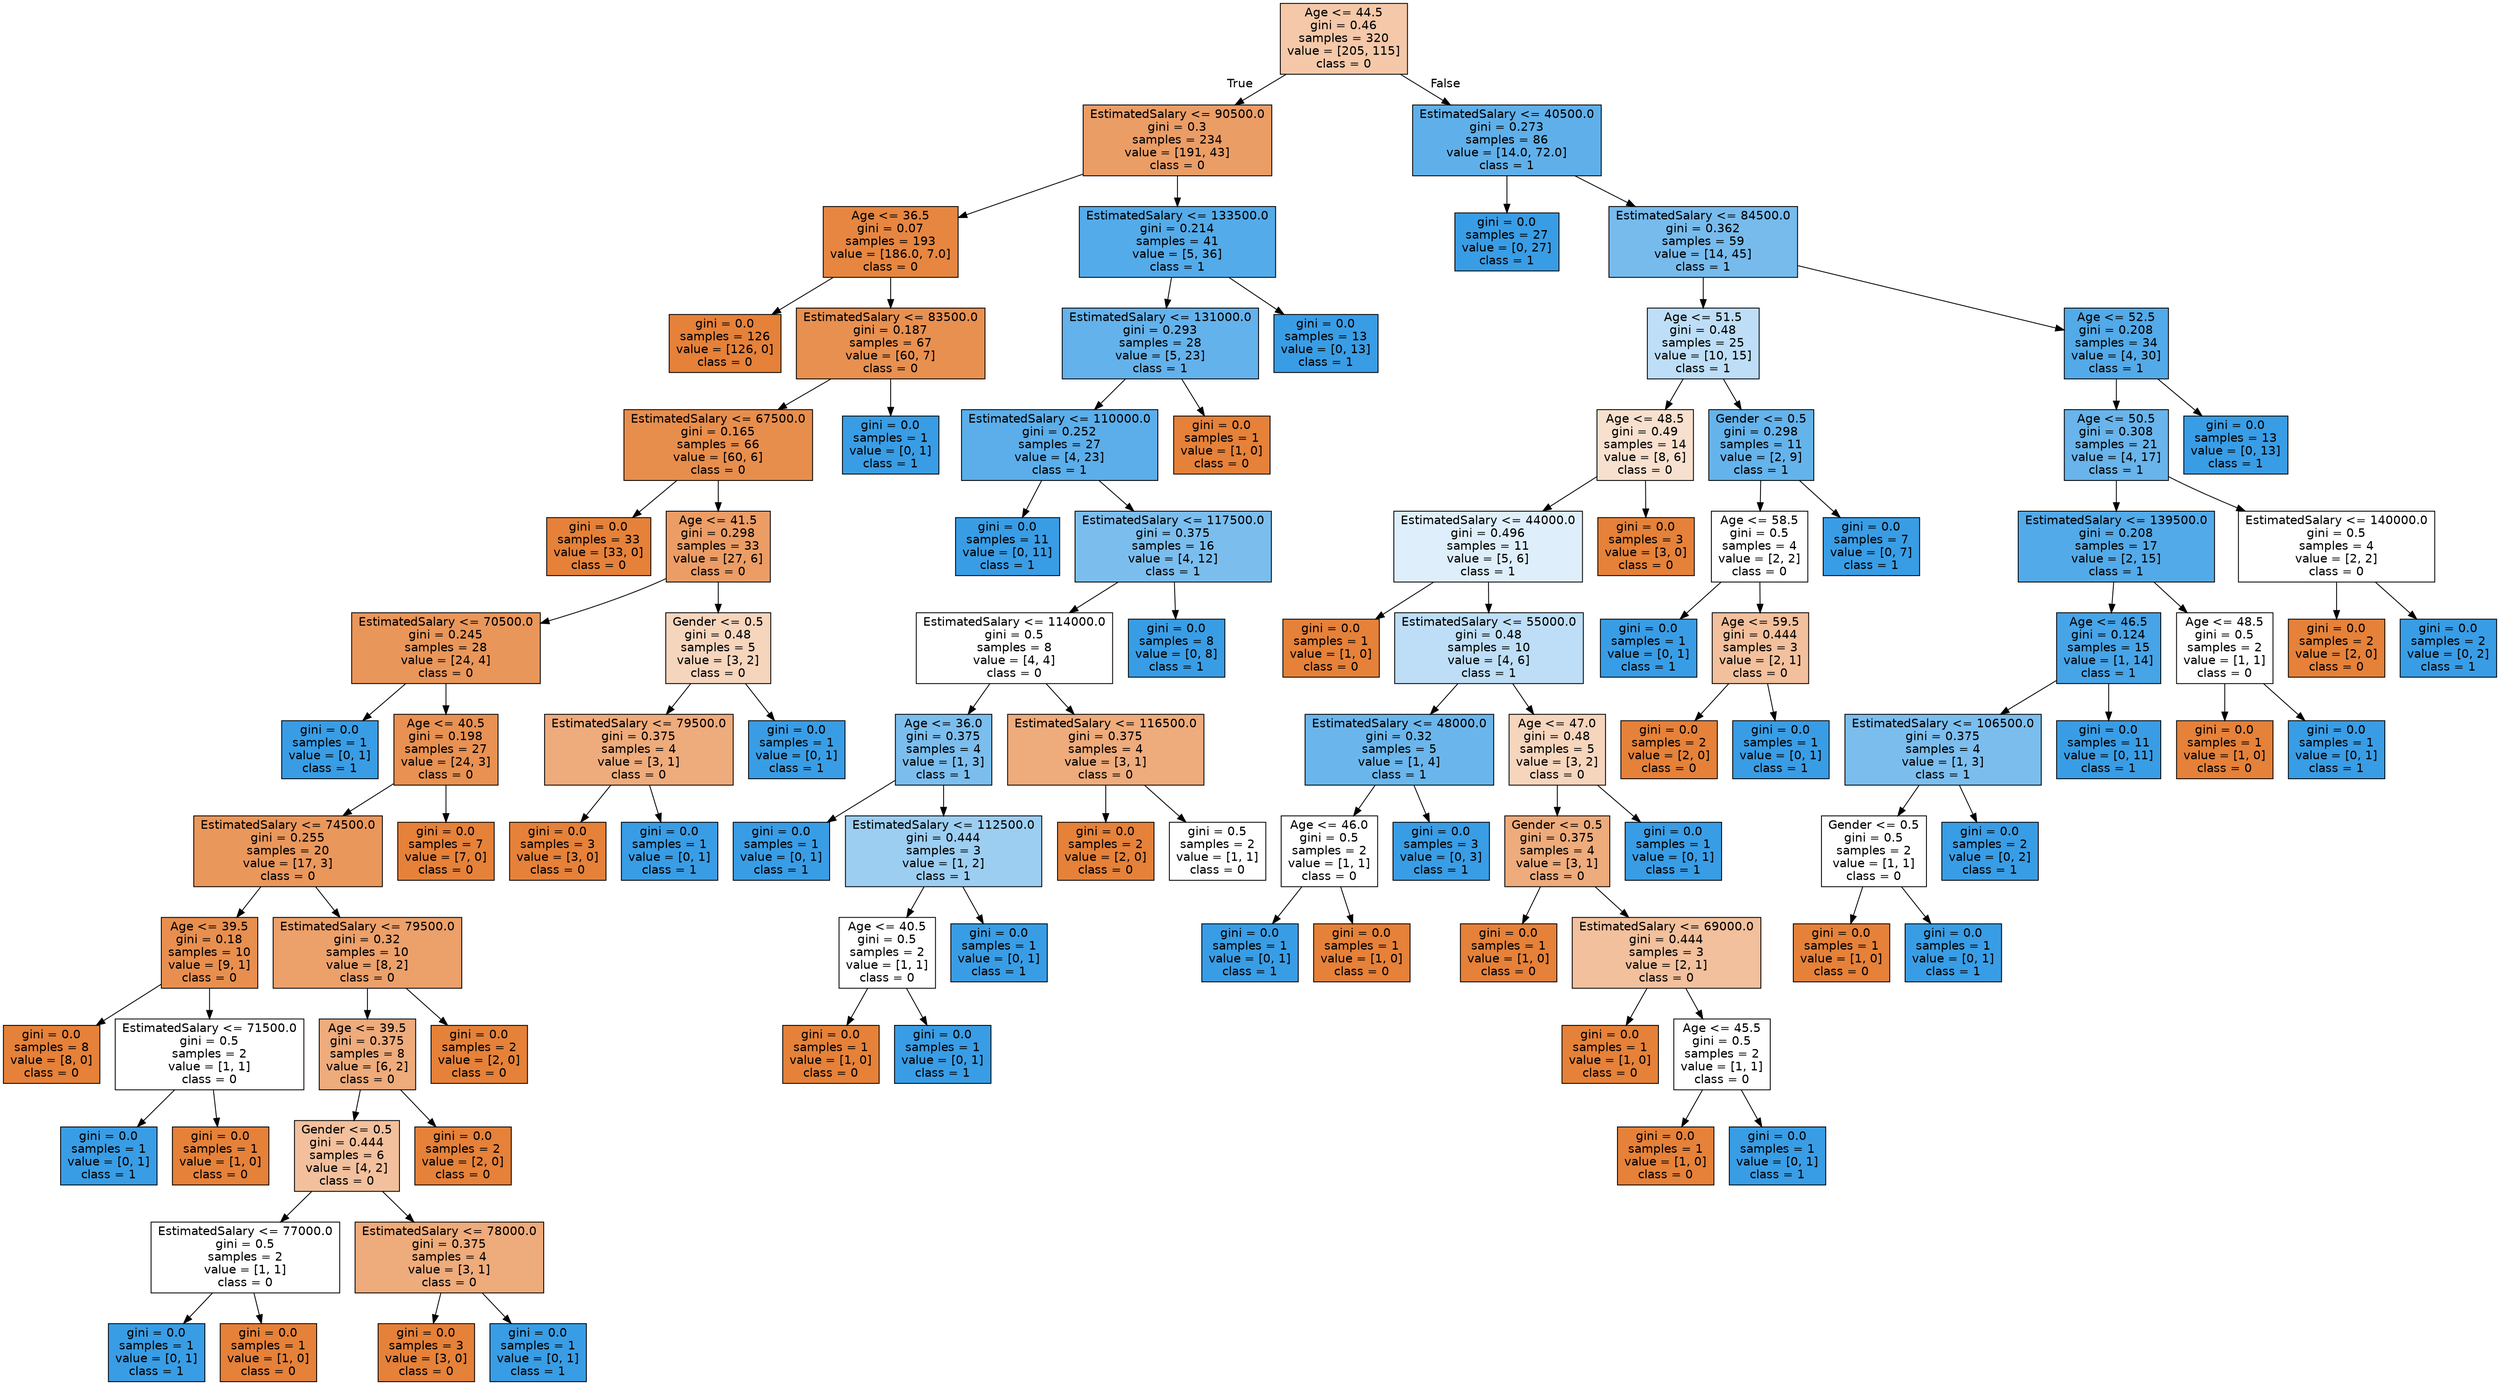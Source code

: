 digraph Tree {
node [shape=box, style="filled", color="black", fontname="helvetica"] ;
edge [fontname="helvetica"] ;
0 [label="Age <= 44.5\ngini = 0.46\nsamples = 320\nvalue = [205, 115]\nclass = 0", fillcolor="#f4c8a8"] ;
1 [label="EstimatedSalary <= 90500.0\ngini = 0.3\nsamples = 234\nvalue = [191, 43]\nclass = 0", fillcolor="#eb9d66"] ;
0 -> 1 [labeldistance=2.5, labelangle=45, headlabel="True"] ;
2 [label="Age <= 36.5\ngini = 0.07\nsamples = 193\nvalue = [186.0, 7.0]\nclass = 0", fillcolor="#e68640"] ;
1 -> 2 ;
3 [label="gini = 0.0\nsamples = 126\nvalue = [126, 0]\nclass = 0", fillcolor="#e58139"] ;
2 -> 3 ;
4 [label="EstimatedSalary <= 83500.0\ngini = 0.187\nsamples = 67\nvalue = [60, 7]\nclass = 0", fillcolor="#e89050"] ;
2 -> 4 ;
5 [label="EstimatedSalary <= 67500.0\ngini = 0.165\nsamples = 66\nvalue = [60, 6]\nclass = 0", fillcolor="#e88e4d"] ;
4 -> 5 ;
6 [label="gini = 0.0\nsamples = 33\nvalue = [33, 0]\nclass = 0", fillcolor="#e58139"] ;
5 -> 6 ;
7 [label="Age <= 41.5\ngini = 0.298\nsamples = 33\nvalue = [27, 6]\nclass = 0", fillcolor="#eb9d65"] ;
5 -> 7 ;
8 [label="EstimatedSalary <= 70500.0\ngini = 0.245\nsamples = 28\nvalue = [24, 4]\nclass = 0", fillcolor="#e9965a"] ;
7 -> 8 ;
9 [label="gini = 0.0\nsamples = 1\nvalue = [0, 1]\nclass = 1", fillcolor="#399de5"] ;
8 -> 9 ;
10 [label="Age <= 40.5\ngini = 0.198\nsamples = 27\nvalue = [24, 3]\nclass = 0", fillcolor="#e89152"] ;
8 -> 10 ;
11 [label="EstimatedSalary <= 74500.0\ngini = 0.255\nsamples = 20\nvalue = [17, 3]\nclass = 0", fillcolor="#ea975c"] ;
10 -> 11 ;
12 [label="Age <= 39.5\ngini = 0.18\nsamples = 10\nvalue = [9, 1]\nclass = 0", fillcolor="#e88f4f"] ;
11 -> 12 ;
13 [label="gini = 0.0\nsamples = 8\nvalue = [8, 0]\nclass = 0", fillcolor="#e58139"] ;
12 -> 13 ;
14 [label="EstimatedSalary <= 71500.0\ngini = 0.5\nsamples = 2\nvalue = [1, 1]\nclass = 0", fillcolor="#ffffff"] ;
12 -> 14 ;
15 [label="gini = 0.0\nsamples = 1\nvalue = [0, 1]\nclass = 1", fillcolor="#399de5"] ;
14 -> 15 ;
16 [label="gini = 0.0\nsamples = 1\nvalue = [1, 0]\nclass = 0", fillcolor="#e58139"] ;
14 -> 16 ;
17 [label="EstimatedSalary <= 79500.0\ngini = 0.32\nsamples = 10\nvalue = [8, 2]\nclass = 0", fillcolor="#eca06a"] ;
11 -> 17 ;
18 [label="Age <= 39.5\ngini = 0.375\nsamples = 8\nvalue = [6, 2]\nclass = 0", fillcolor="#eeab7b"] ;
17 -> 18 ;
19 [label="Gender <= 0.5\ngini = 0.444\nsamples = 6\nvalue = [4, 2]\nclass = 0", fillcolor="#f2c09c"] ;
18 -> 19 ;
20 [label="EstimatedSalary <= 77000.0\ngini = 0.5\nsamples = 2\nvalue = [1, 1]\nclass = 0", fillcolor="#ffffff"] ;
19 -> 20 ;
21 [label="gini = 0.0\nsamples = 1\nvalue = [0, 1]\nclass = 1", fillcolor="#399de5"] ;
20 -> 21 ;
22 [label="gini = 0.0\nsamples = 1\nvalue = [1, 0]\nclass = 0", fillcolor="#e58139"] ;
20 -> 22 ;
23 [label="EstimatedSalary <= 78000.0\ngini = 0.375\nsamples = 4\nvalue = [3, 1]\nclass = 0", fillcolor="#eeab7b"] ;
19 -> 23 ;
24 [label="gini = 0.0\nsamples = 3\nvalue = [3, 0]\nclass = 0", fillcolor="#e58139"] ;
23 -> 24 ;
25 [label="gini = 0.0\nsamples = 1\nvalue = [0, 1]\nclass = 1", fillcolor="#399de5"] ;
23 -> 25 ;
26 [label="gini = 0.0\nsamples = 2\nvalue = [2, 0]\nclass = 0", fillcolor="#e58139"] ;
18 -> 26 ;
27 [label="gini = 0.0\nsamples = 2\nvalue = [2, 0]\nclass = 0", fillcolor="#e58139"] ;
17 -> 27 ;
28 [label="gini = 0.0\nsamples = 7\nvalue = [7, 0]\nclass = 0", fillcolor="#e58139"] ;
10 -> 28 ;
29 [label="Gender <= 0.5\ngini = 0.48\nsamples = 5\nvalue = [3, 2]\nclass = 0", fillcolor="#f6d5bd"] ;
7 -> 29 ;
30 [label="EstimatedSalary <= 79500.0\ngini = 0.375\nsamples = 4\nvalue = [3, 1]\nclass = 0", fillcolor="#eeab7b"] ;
29 -> 30 ;
31 [label="gini = 0.0\nsamples = 3\nvalue = [3, 0]\nclass = 0", fillcolor="#e58139"] ;
30 -> 31 ;
32 [label="gini = 0.0\nsamples = 1\nvalue = [0, 1]\nclass = 1", fillcolor="#399de5"] ;
30 -> 32 ;
33 [label="gini = 0.0\nsamples = 1\nvalue = [0, 1]\nclass = 1", fillcolor="#399de5"] ;
29 -> 33 ;
34 [label="gini = 0.0\nsamples = 1\nvalue = [0, 1]\nclass = 1", fillcolor="#399de5"] ;
4 -> 34 ;
35 [label="EstimatedSalary <= 133500.0\ngini = 0.214\nsamples = 41\nvalue = [5, 36]\nclass = 1", fillcolor="#54abe9"] ;
1 -> 35 ;
36 [label="EstimatedSalary <= 131000.0\ngini = 0.293\nsamples = 28\nvalue = [5, 23]\nclass = 1", fillcolor="#64b2eb"] ;
35 -> 36 ;
37 [label="EstimatedSalary <= 110000.0\ngini = 0.252\nsamples = 27\nvalue = [4, 23]\nclass = 1", fillcolor="#5baeea"] ;
36 -> 37 ;
38 [label="gini = 0.0\nsamples = 11\nvalue = [0, 11]\nclass = 1", fillcolor="#399de5"] ;
37 -> 38 ;
39 [label="EstimatedSalary <= 117500.0\ngini = 0.375\nsamples = 16\nvalue = [4, 12]\nclass = 1", fillcolor="#7bbeee"] ;
37 -> 39 ;
40 [label="EstimatedSalary <= 114000.0\ngini = 0.5\nsamples = 8\nvalue = [4, 4]\nclass = 0", fillcolor="#ffffff"] ;
39 -> 40 ;
41 [label="Age <= 36.0\ngini = 0.375\nsamples = 4\nvalue = [1, 3]\nclass = 1", fillcolor="#7bbeee"] ;
40 -> 41 ;
42 [label="gini = 0.0\nsamples = 1\nvalue = [0, 1]\nclass = 1", fillcolor="#399de5"] ;
41 -> 42 ;
43 [label="EstimatedSalary <= 112500.0\ngini = 0.444\nsamples = 3\nvalue = [1, 2]\nclass = 1", fillcolor="#9ccef2"] ;
41 -> 43 ;
44 [label="Age <= 40.5\ngini = 0.5\nsamples = 2\nvalue = [1, 1]\nclass = 0", fillcolor="#ffffff"] ;
43 -> 44 ;
45 [label="gini = 0.0\nsamples = 1\nvalue = [1, 0]\nclass = 0", fillcolor="#e58139"] ;
44 -> 45 ;
46 [label="gini = 0.0\nsamples = 1\nvalue = [0, 1]\nclass = 1", fillcolor="#399de5"] ;
44 -> 46 ;
47 [label="gini = 0.0\nsamples = 1\nvalue = [0, 1]\nclass = 1", fillcolor="#399de5"] ;
43 -> 47 ;
48 [label="EstimatedSalary <= 116500.0\ngini = 0.375\nsamples = 4\nvalue = [3, 1]\nclass = 0", fillcolor="#eeab7b"] ;
40 -> 48 ;
49 [label="gini = 0.0\nsamples = 2\nvalue = [2, 0]\nclass = 0", fillcolor="#e58139"] ;
48 -> 49 ;
50 [label="gini = 0.5\nsamples = 2\nvalue = [1, 1]\nclass = 0", fillcolor="#ffffff"] ;
48 -> 50 ;
51 [label="gini = 0.0\nsamples = 8\nvalue = [0, 8]\nclass = 1", fillcolor="#399de5"] ;
39 -> 51 ;
52 [label="gini = 0.0\nsamples = 1\nvalue = [1, 0]\nclass = 0", fillcolor="#e58139"] ;
36 -> 52 ;
53 [label="gini = 0.0\nsamples = 13\nvalue = [0, 13]\nclass = 1", fillcolor="#399de5"] ;
35 -> 53 ;
54 [label="EstimatedSalary <= 40500.0\ngini = 0.273\nsamples = 86\nvalue = [14.0, 72.0]\nclass = 1", fillcolor="#5fb0ea"] ;
0 -> 54 [labeldistance=2.5, labelangle=-45, headlabel="False"] ;
55 [label="gini = 0.0\nsamples = 27\nvalue = [0, 27]\nclass = 1", fillcolor="#399de5"] ;
54 -> 55 ;
56 [label="EstimatedSalary <= 84500.0\ngini = 0.362\nsamples = 59\nvalue = [14, 45]\nclass = 1", fillcolor="#77bbed"] ;
54 -> 56 ;
57 [label="Age <= 51.5\ngini = 0.48\nsamples = 25\nvalue = [10, 15]\nclass = 1", fillcolor="#bddef6"] ;
56 -> 57 ;
58 [label="Age <= 48.5\ngini = 0.49\nsamples = 14\nvalue = [8, 6]\nclass = 0", fillcolor="#f8e0ce"] ;
57 -> 58 ;
59 [label="EstimatedSalary <= 44000.0\ngini = 0.496\nsamples = 11\nvalue = [5, 6]\nclass = 1", fillcolor="#deeffb"] ;
58 -> 59 ;
60 [label="gini = 0.0\nsamples = 1\nvalue = [1, 0]\nclass = 0", fillcolor="#e58139"] ;
59 -> 60 ;
61 [label="EstimatedSalary <= 55000.0\ngini = 0.48\nsamples = 10\nvalue = [4, 6]\nclass = 1", fillcolor="#bddef6"] ;
59 -> 61 ;
62 [label="EstimatedSalary <= 48000.0\ngini = 0.32\nsamples = 5\nvalue = [1, 4]\nclass = 1", fillcolor="#6ab6ec"] ;
61 -> 62 ;
63 [label="Age <= 46.0\ngini = 0.5\nsamples = 2\nvalue = [1, 1]\nclass = 0", fillcolor="#ffffff"] ;
62 -> 63 ;
64 [label="gini = 0.0\nsamples = 1\nvalue = [0, 1]\nclass = 1", fillcolor="#399de5"] ;
63 -> 64 ;
65 [label="gini = 0.0\nsamples = 1\nvalue = [1, 0]\nclass = 0", fillcolor="#e58139"] ;
63 -> 65 ;
66 [label="gini = 0.0\nsamples = 3\nvalue = [0, 3]\nclass = 1", fillcolor="#399de5"] ;
62 -> 66 ;
67 [label="Age <= 47.0\ngini = 0.48\nsamples = 5\nvalue = [3, 2]\nclass = 0", fillcolor="#f6d5bd"] ;
61 -> 67 ;
68 [label="Gender <= 0.5\ngini = 0.375\nsamples = 4\nvalue = [3, 1]\nclass = 0", fillcolor="#eeab7b"] ;
67 -> 68 ;
69 [label="gini = 0.0\nsamples = 1\nvalue = [1, 0]\nclass = 0", fillcolor="#e58139"] ;
68 -> 69 ;
70 [label="EstimatedSalary <= 69000.0\ngini = 0.444\nsamples = 3\nvalue = [2, 1]\nclass = 0", fillcolor="#f2c09c"] ;
68 -> 70 ;
71 [label="gini = 0.0\nsamples = 1\nvalue = [1, 0]\nclass = 0", fillcolor="#e58139"] ;
70 -> 71 ;
72 [label="Age <= 45.5\ngini = 0.5\nsamples = 2\nvalue = [1, 1]\nclass = 0", fillcolor="#ffffff"] ;
70 -> 72 ;
73 [label="gini = 0.0\nsamples = 1\nvalue = [1, 0]\nclass = 0", fillcolor="#e58139"] ;
72 -> 73 ;
74 [label="gini = 0.0\nsamples = 1\nvalue = [0, 1]\nclass = 1", fillcolor="#399de5"] ;
72 -> 74 ;
75 [label="gini = 0.0\nsamples = 1\nvalue = [0, 1]\nclass = 1", fillcolor="#399de5"] ;
67 -> 75 ;
76 [label="gini = 0.0\nsamples = 3\nvalue = [3, 0]\nclass = 0", fillcolor="#e58139"] ;
58 -> 76 ;
77 [label="Gender <= 0.5\ngini = 0.298\nsamples = 11\nvalue = [2, 9]\nclass = 1", fillcolor="#65b3eb"] ;
57 -> 77 ;
78 [label="Age <= 58.5\ngini = 0.5\nsamples = 4\nvalue = [2, 2]\nclass = 0", fillcolor="#ffffff"] ;
77 -> 78 ;
79 [label="gini = 0.0\nsamples = 1\nvalue = [0, 1]\nclass = 1", fillcolor="#399de5"] ;
78 -> 79 ;
80 [label="Age <= 59.5\ngini = 0.444\nsamples = 3\nvalue = [2, 1]\nclass = 0", fillcolor="#f2c09c"] ;
78 -> 80 ;
81 [label="gini = 0.0\nsamples = 2\nvalue = [2, 0]\nclass = 0", fillcolor="#e58139"] ;
80 -> 81 ;
82 [label="gini = 0.0\nsamples = 1\nvalue = [0, 1]\nclass = 1", fillcolor="#399de5"] ;
80 -> 82 ;
83 [label="gini = 0.0\nsamples = 7\nvalue = [0, 7]\nclass = 1", fillcolor="#399de5"] ;
77 -> 83 ;
84 [label="Age <= 52.5\ngini = 0.208\nsamples = 34\nvalue = [4, 30]\nclass = 1", fillcolor="#53aae8"] ;
56 -> 84 ;
85 [label="Age <= 50.5\ngini = 0.308\nsamples = 21\nvalue = [4, 17]\nclass = 1", fillcolor="#68b4eb"] ;
84 -> 85 ;
86 [label="EstimatedSalary <= 139500.0\ngini = 0.208\nsamples = 17\nvalue = [2, 15]\nclass = 1", fillcolor="#53aae8"] ;
85 -> 86 ;
87 [label="Age <= 46.5\ngini = 0.124\nsamples = 15\nvalue = [1, 14]\nclass = 1", fillcolor="#47a4e7"] ;
86 -> 87 ;
88 [label="EstimatedSalary <= 106500.0\ngini = 0.375\nsamples = 4\nvalue = [1, 3]\nclass = 1", fillcolor="#7bbeee"] ;
87 -> 88 ;
89 [label="Gender <= 0.5\ngini = 0.5\nsamples = 2\nvalue = [1, 1]\nclass = 0", fillcolor="#ffffff"] ;
88 -> 89 ;
90 [label="gini = 0.0\nsamples = 1\nvalue = [1, 0]\nclass = 0", fillcolor="#e58139"] ;
89 -> 90 ;
91 [label="gini = 0.0\nsamples = 1\nvalue = [0, 1]\nclass = 1", fillcolor="#399de5"] ;
89 -> 91 ;
92 [label="gini = 0.0\nsamples = 2\nvalue = [0, 2]\nclass = 1", fillcolor="#399de5"] ;
88 -> 92 ;
93 [label="gini = 0.0\nsamples = 11\nvalue = [0, 11]\nclass = 1", fillcolor="#399de5"] ;
87 -> 93 ;
94 [label="Age <= 48.5\ngini = 0.5\nsamples = 2\nvalue = [1, 1]\nclass = 0", fillcolor="#ffffff"] ;
86 -> 94 ;
95 [label="gini = 0.0\nsamples = 1\nvalue = [1, 0]\nclass = 0", fillcolor="#e58139"] ;
94 -> 95 ;
96 [label="gini = 0.0\nsamples = 1\nvalue = [0, 1]\nclass = 1", fillcolor="#399de5"] ;
94 -> 96 ;
97 [label="EstimatedSalary <= 140000.0\ngini = 0.5\nsamples = 4\nvalue = [2, 2]\nclass = 0", fillcolor="#ffffff"] ;
85 -> 97 ;
98 [label="gini = 0.0\nsamples = 2\nvalue = [2, 0]\nclass = 0", fillcolor="#e58139"] ;
97 -> 98 ;
99 [label="gini = 0.0\nsamples = 2\nvalue = [0, 2]\nclass = 1", fillcolor="#399de5"] ;
97 -> 99 ;
100 [label="gini = 0.0\nsamples = 13\nvalue = [0, 13]\nclass = 1", fillcolor="#399de5"] ;
84 -> 100 ;
}